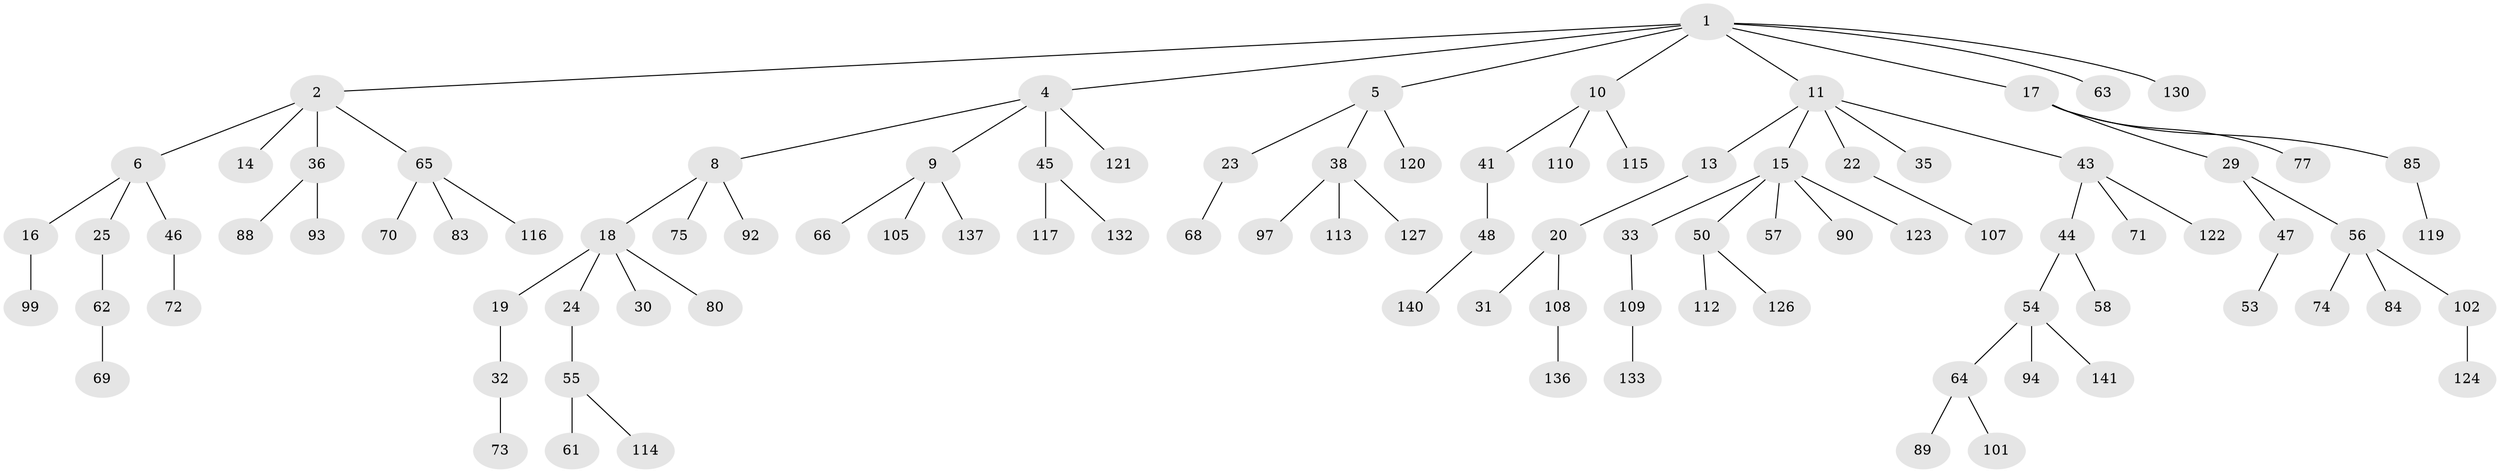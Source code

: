 // Generated by graph-tools (version 1.1) at 2025/24/03/03/25 07:24:08]
// undirected, 98 vertices, 97 edges
graph export_dot {
graph [start="1"]
  node [color=gray90,style=filled];
  1 [super="+3"];
  2 [super="+27"];
  4 [super="+42"];
  5;
  6 [super="+7"];
  8;
  9 [super="+39"];
  10 [super="+28"];
  11 [super="+12"];
  13 [super="+91"];
  14 [super="+21"];
  15 [super="+34"];
  16;
  17 [super="+52"];
  18 [super="+60"];
  19;
  20 [super="+106"];
  22 [super="+49"];
  23 [super="+59"];
  24 [super="+104"];
  25 [super="+26"];
  29;
  30 [super="+40"];
  31 [super="+96"];
  32;
  33 [super="+98"];
  35;
  36 [super="+37"];
  38 [super="+81"];
  41;
  43 [super="+67"];
  44 [super="+51"];
  45;
  46;
  47;
  48 [super="+111"];
  50;
  53;
  54 [super="+95"];
  55;
  56 [super="+82"];
  57 [super="+76"];
  58;
  61;
  62 [super="+134"];
  63;
  64 [super="+128"];
  65 [super="+79"];
  66;
  68;
  69;
  70 [super="+87"];
  71 [super="+86"];
  72;
  73 [super="+138"];
  74;
  75 [super="+78"];
  77;
  80;
  83;
  84;
  85;
  88;
  89;
  90;
  92 [super="+125"];
  93;
  94 [super="+103"];
  97;
  99 [super="+100"];
  101;
  102;
  105 [super="+131"];
  107;
  108;
  109;
  110;
  112 [super="+129"];
  113;
  114;
  115;
  116 [super="+118"];
  117;
  119;
  120;
  121;
  122;
  123;
  124;
  126;
  127 [super="+135"];
  130;
  132;
  133;
  136 [super="+139"];
  137;
  140;
  141;
  1 -- 2;
  1 -- 4;
  1 -- 5;
  1 -- 63;
  1 -- 130;
  1 -- 10;
  1 -- 11;
  1 -- 17;
  2 -- 6;
  2 -- 14;
  2 -- 65;
  2 -- 36;
  4 -- 8;
  4 -- 9;
  4 -- 45;
  4 -- 121;
  5 -- 23;
  5 -- 38;
  5 -- 120;
  6 -- 16;
  6 -- 46;
  6 -- 25;
  8 -- 18;
  8 -- 75;
  8 -- 92;
  9 -- 66;
  9 -- 105;
  9 -- 137;
  10 -- 41;
  10 -- 115;
  10 -- 110;
  11 -- 13;
  11 -- 35;
  11 -- 22;
  11 -- 43;
  11 -- 15;
  13 -- 20;
  15 -- 33;
  15 -- 57;
  15 -- 90;
  15 -- 50;
  15 -- 123;
  16 -- 99;
  17 -- 29;
  17 -- 77;
  17 -- 85;
  18 -- 19;
  18 -- 24;
  18 -- 30;
  18 -- 80;
  19 -- 32;
  20 -- 31;
  20 -- 108;
  22 -- 107;
  23 -- 68;
  24 -- 55;
  25 -- 62;
  29 -- 47;
  29 -- 56;
  32 -- 73;
  33 -- 109;
  36 -- 88;
  36 -- 93;
  38 -- 127;
  38 -- 97;
  38 -- 113;
  41 -- 48;
  43 -- 44;
  43 -- 71;
  43 -- 122;
  44 -- 54;
  44 -- 58;
  45 -- 117;
  45 -- 132;
  46 -- 72;
  47 -- 53;
  48 -- 140;
  50 -- 112;
  50 -- 126;
  54 -- 64;
  54 -- 94;
  54 -- 141;
  55 -- 61;
  55 -- 114;
  56 -- 74;
  56 -- 84;
  56 -- 102;
  62 -- 69;
  64 -- 89;
  64 -- 101;
  65 -- 70;
  65 -- 83;
  65 -- 116;
  85 -- 119;
  102 -- 124;
  108 -- 136;
  109 -- 133;
}
